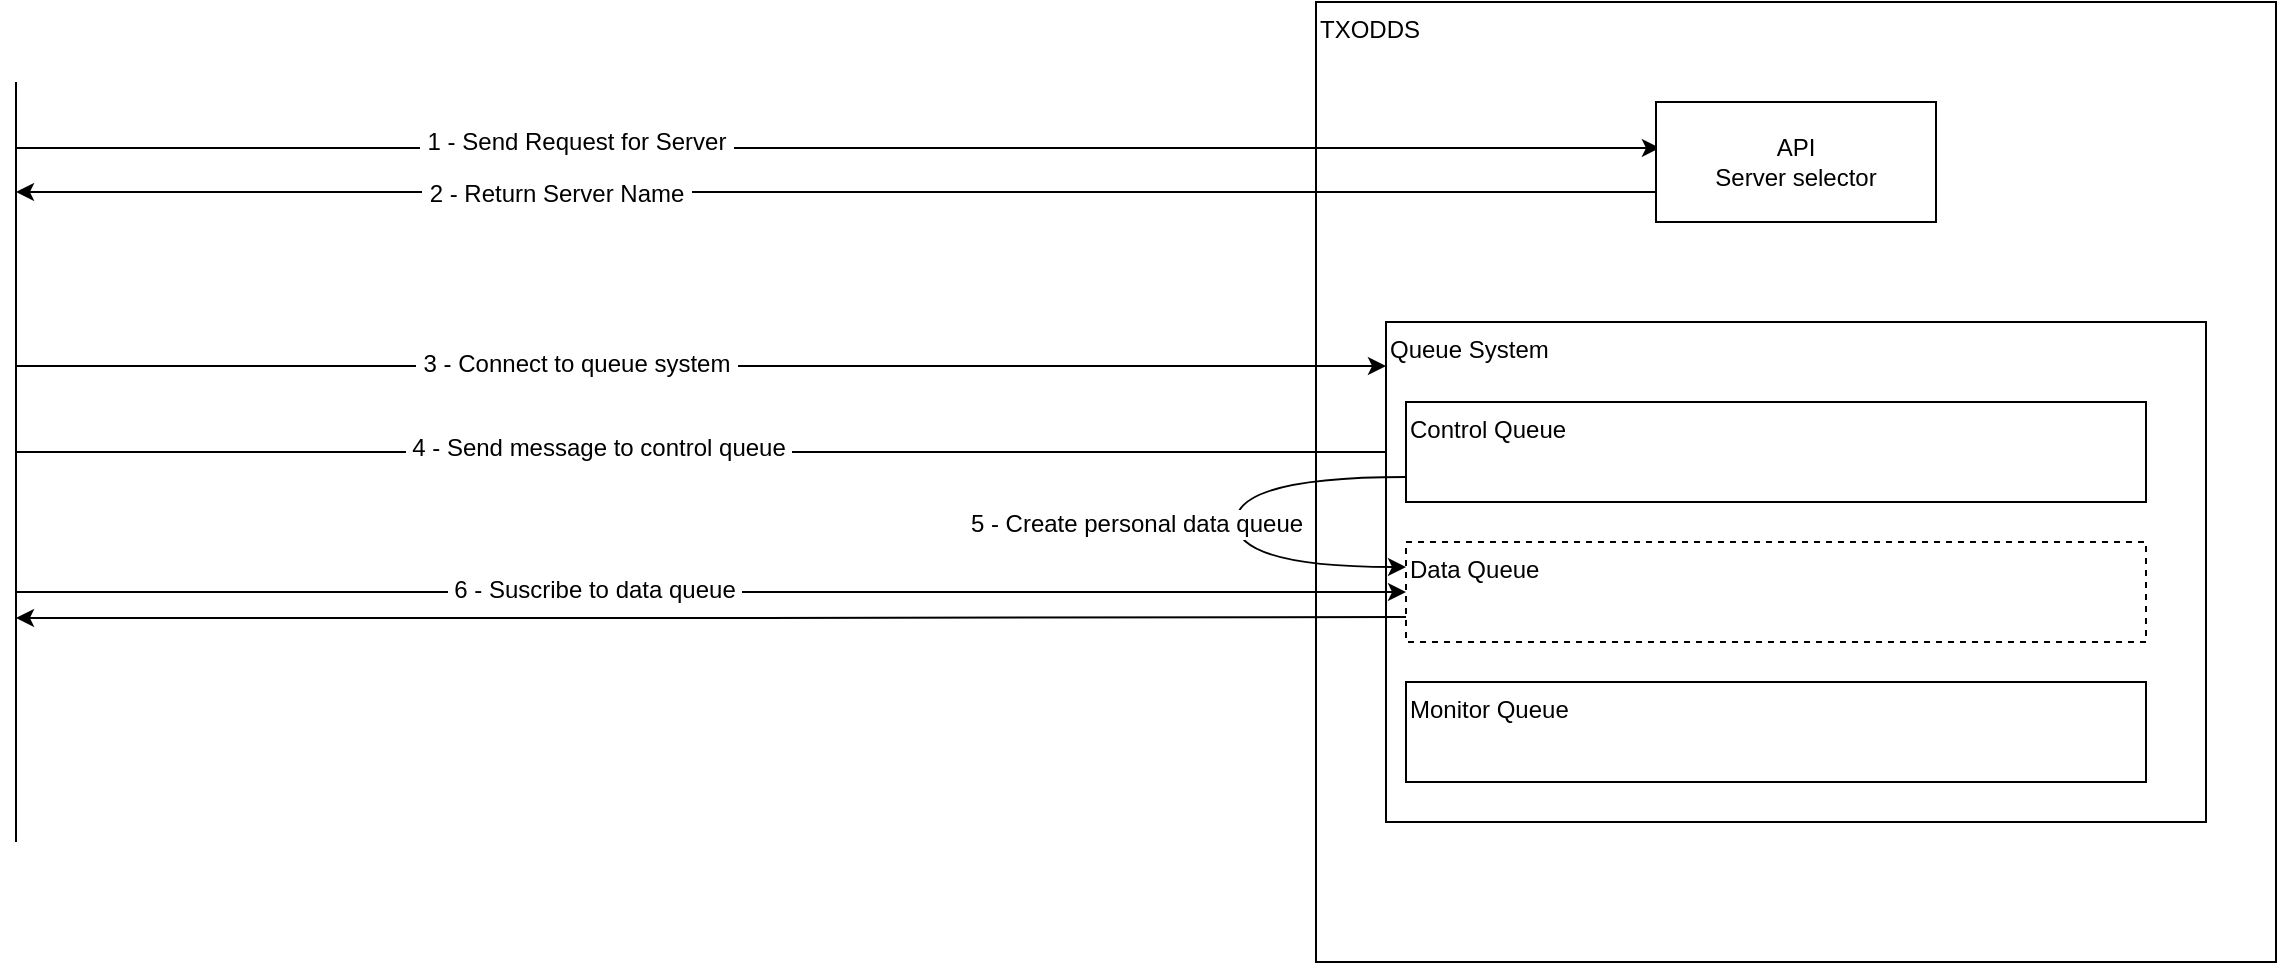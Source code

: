 <mxfile version="12.4.3" type="github" pages="1">
  <diagram id="af5fKmIW8S9w6IEvJGaG" name="Page-1">
    <mxGraphModel dx="1038" dy="499" grid="1" gridSize="10" guides="1" tooltips="1" connect="1" arrows="1" fold="1" page="1" pageScale="1" pageWidth="2336" pageHeight="1654" math="0" shadow="0">
      <root>
        <mxCell id="0"/>
        <mxCell id="1" parent="0"/>
        <mxCell id="s_TitawoScat0cO_zlr0-1" value="TXODDS" style="whiteSpace=wrap;html=1;aspect=fixed;verticalAlign=top;align=left;" vertex="1" parent="1">
          <mxGeometry x="710" y="120" width="480" height="480" as="geometry"/>
        </mxCell>
        <mxCell id="s_TitawoScat0cO_zlr0-12" style="rounded=0;orthogonalLoop=1;jettySize=auto;html=1;exitX=0;exitY=0.75;exitDx=0;exitDy=0;" edge="1" parent="1" source="s_TitawoScat0cO_zlr0-7">
          <mxGeometry relative="1" as="geometry">
            <mxPoint x="60" y="215" as="targetPoint"/>
          </mxGeometry>
        </mxCell>
        <mxCell id="s_TitawoScat0cO_zlr0-13" value="&amp;nbsp;2 - Return Server Name&amp;nbsp;" style="text;html=1;align=center;verticalAlign=middle;resizable=0;points=[];;labelBackgroundColor=#ffffff;" vertex="1" connectable="0" parent="s_TitawoScat0cO_zlr0-12">
          <mxGeometry x="0.029" y="-5" relative="1" as="geometry">
            <mxPoint x="-127.98" y="5.43" as="offset"/>
          </mxGeometry>
        </mxCell>
        <mxCell id="s_TitawoScat0cO_zlr0-10" style="rounded=0;orthogonalLoop=1;jettySize=auto;html=1;entryX=0.014;entryY=0.383;entryDx=0;entryDy=0;entryPerimeter=0;" edge="1" parent="1" target="s_TitawoScat0cO_zlr0-7">
          <mxGeometry relative="1" as="geometry">
            <mxPoint x="60" y="193" as="sourcePoint"/>
          </mxGeometry>
        </mxCell>
        <mxCell id="s_TitawoScat0cO_zlr0-11" value="&amp;nbsp;1 - Send Request for Server&amp;nbsp;" style="text;html=1;align=center;verticalAlign=middle;resizable=0;points=[];;labelBackgroundColor=#ffffff;" vertex="1" connectable="0" parent="s_TitawoScat0cO_zlr0-10">
          <mxGeometry x="-0.44" y="-1" relative="1" as="geometry">
            <mxPoint x="50.04" y="-4.63" as="offset"/>
          </mxGeometry>
        </mxCell>
        <mxCell id="s_TitawoScat0cO_zlr0-14" style="rounded=0;orthogonalLoop=1;jettySize=auto;html=1;entryX=0;entryY=0.088;entryDx=0;entryDy=0;entryPerimeter=0;" edge="1" parent="1" target="s_TitawoScat0cO_zlr0-2">
          <mxGeometry relative="1" as="geometry">
            <mxPoint x="60" y="302" as="sourcePoint"/>
          </mxGeometry>
        </mxCell>
        <mxCell id="s_TitawoScat0cO_zlr0-15" value="&amp;nbsp;3 - Connect to queue system&amp;nbsp;" style="text;html=1;align=center;verticalAlign=middle;resizable=0;points=[];;labelBackgroundColor=#ffffff;" vertex="1" connectable="0" parent="s_TitawoScat0cO_zlr0-14">
          <mxGeometry x="-0.177" y="6" relative="1" as="geometry">
            <mxPoint x="-1.97" y="4.83" as="offset"/>
          </mxGeometry>
        </mxCell>
        <mxCell id="s_TitawoScat0cO_zlr0-16" style="rounded=0;orthogonalLoop=1;jettySize=auto;html=1;entryX=0;entryY=0.5;entryDx=0;entryDy=0;" edge="1" parent="1" target="s_TitawoScat0cO_zlr0-3">
          <mxGeometry relative="1" as="geometry">
            <mxPoint x="60" y="345" as="sourcePoint"/>
          </mxGeometry>
        </mxCell>
        <mxCell id="s_TitawoScat0cO_zlr0-17" value="&amp;nbsp;4 - Send message to control queue&amp;nbsp;" style="text;html=1;align=center;verticalAlign=middle;resizable=0;points=[];;labelBackgroundColor=#ffffff;" vertex="1" connectable="0" parent="s_TitawoScat0cO_zlr0-16">
          <mxGeometry y="-32" relative="1" as="geometry">
            <mxPoint x="-56.62" y="-34.49" as="offset"/>
          </mxGeometry>
        </mxCell>
        <mxCell id="s_TitawoScat0cO_zlr0-23" value="" style="endArrow=none;html=1;" edge="1" parent="1">
          <mxGeometry width="50" height="50" relative="1" as="geometry">
            <mxPoint x="60" y="540" as="sourcePoint"/>
            <mxPoint x="60" y="160" as="targetPoint"/>
          </mxGeometry>
        </mxCell>
        <mxCell id="s_TitawoScat0cO_zlr0-6" value="" style="group" vertex="1" connectable="0" parent="1">
          <mxGeometry x="745" y="280" width="410" height="250" as="geometry"/>
        </mxCell>
        <mxCell id="s_TitawoScat0cO_zlr0-2" value="Queue System" style="rounded=0;whiteSpace=wrap;html=1;align=left;verticalAlign=top;" vertex="1" parent="s_TitawoScat0cO_zlr0-6">
          <mxGeometry width="410" height="250" as="geometry"/>
        </mxCell>
        <mxCell id="s_TitawoScat0cO_zlr0-19" style="edgeStyle=orthogonalEdgeStyle;curved=1;rounded=0;orthogonalLoop=1;jettySize=auto;html=1;entryX=0;entryY=0.25;entryDx=0;entryDy=0;exitX=0;exitY=0.75;exitDx=0;exitDy=0;" edge="1" parent="s_TitawoScat0cO_zlr0-6" source="s_TitawoScat0cO_zlr0-3" target="s_TitawoScat0cO_zlr0-5">
          <mxGeometry relative="1" as="geometry">
            <Array as="points">
              <mxPoint x="-75" y="78"/>
              <mxPoint x="-75" y="123"/>
            </Array>
          </mxGeometry>
        </mxCell>
        <mxCell id="s_TitawoScat0cO_zlr0-20" value="5 - Create personal data queue" style="text;html=1;align=center;verticalAlign=middle;resizable=0;points=[];;labelBackgroundColor=#ffffff;" vertex="1" connectable="0" parent="s_TitawoScat0cO_zlr0-19">
          <mxGeometry x="0.006" y="3" relative="1" as="geometry">
            <mxPoint x="-53" as="offset"/>
          </mxGeometry>
        </mxCell>
        <mxCell id="s_TitawoScat0cO_zlr0-3" value="Control Queue" style="rounded=0;whiteSpace=wrap;html=1;align=left;verticalAlign=top;" vertex="1" parent="s_TitawoScat0cO_zlr0-6">
          <mxGeometry x="10" y="40" width="370" height="50" as="geometry"/>
        </mxCell>
        <mxCell id="s_TitawoScat0cO_zlr0-5" value="Data Queue" style="rounded=0;whiteSpace=wrap;html=1;align=left;verticalAlign=top;dashed=1;" vertex="1" parent="s_TitawoScat0cO_zlr0-6">
          <mxGeometry x="10" y="110" width="370" height="50" as="geometry"/>
        </mxCell>
        <mxCell id="s_TitawoScat0cO_zlr0-4" value="Monitor Queue" style="rounded=0;whiteSpace=wrap;html=1;align=left;verticalAlign=top;" vertex="1" parent="s_TitawoScat0cO_zlr0-6">
          <mxGeometry x="10" y="180" width="370" height="50" as="geometry"/>
        </mxCell>
        <mxCell id="s_TitawoScat0cO_zlr0-7" value="API&lt;br&gt;Server selector" style="rounded=0;whiteSpace=wrap;html=1;align=center;" vertex="1" parent="1">
          <mxGeometry x="880" y="170" width="140" height="60" as="geometry"/>
        </mxCell>
        <mxCell id="s_TitawoScat0cO_zlr0-21" style="rounded=0;orthogonalLoop=1;jettySize=auto;html=1;entryX=0;entryY=0.5;entryDx=0;entryDy=0;" edge="1" parent="1" target="s_TitawoScat0cO_zlr0-5">
          <mxGeometry relative="1" as="geometry">
            <mxPoint x="60" y="415" as="sourcePoint"/>
          </mxGeometry>
        </mxCell>
        <mxCell id="s_TitawoScat0cO_zlr0-22" value="&amp;nbsp;6 - Suscribe to data queue&amp;nbsp;" style="text;html=1;align=center;verticalAlign=middle;resizable=0;points=[];;labelBackgroundColor=#ffffff;" vertex="1" connectable="0" parent="s_TitawoScat0cO_zlr0-21">
          <mxGeometry x="0.021" y="-4" relative="1" as="geometry">
            <mxPoint x="-65.99" y="-5.02" as="offset"/>
          </mxGeometry>
        </mxCell>
        <mxCell id="s_TitawoScat0cO_zlr0-26" style="edgeStyle=none;rounded=0;orthogonalLoop=1;jettySize=auto;html=1;exitX=0;exitY=0.75;exitDx=0;exitDy=0;" edge="1" parent="1" source="s_TitawoScat0cO_zlr0-5">
          <mxGeometry relative="1" as="geometry">
            <mxPoint x="60" y="428" as="targetPoint"/>
            <Array as="points">
              <mxPoint x="400" y="428"/>
            </Array>
          </mxGeometry>
        </mxCell>
      </root>
    </mxGraphModel>
  </diagram>
</mxfile>
